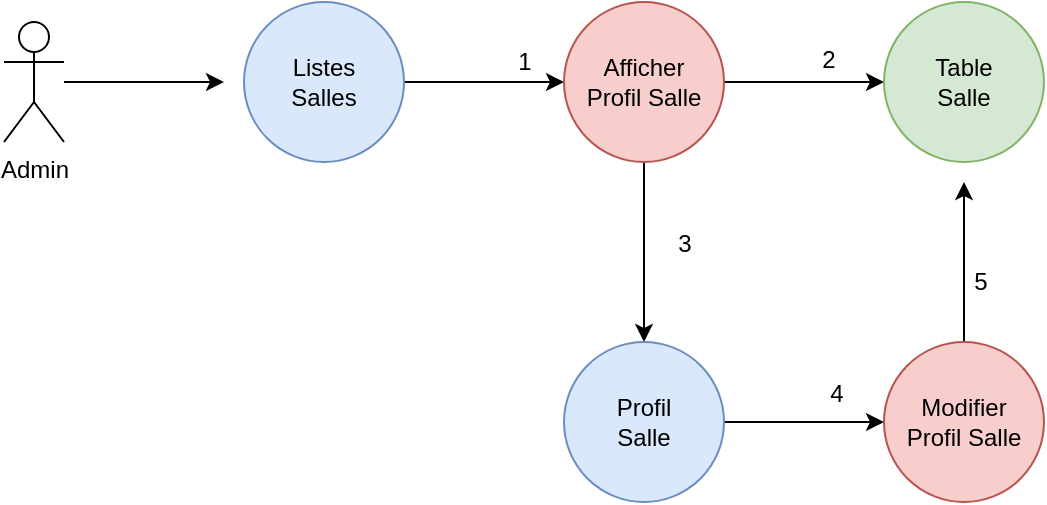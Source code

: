 <mxfile version="12.7.9" type="device"><diagram id="KPaGb59MQxJgW8zsZlRL" name="Page-1"><mxGraphModel dx="1422" dy="713" grid="1" gridSize="10" guides="1" tooltips="1" connect="1" arrows="1" fold="1" page="1" pageScale="1" pageWidth="850" pageHeight="1100" math="0" shadow="0"><root><mxCell id="0"/><mxCell id="1" parent="0"/><mxCell id="hYkkXuQ8yr_IDF0IbeqP-5" value="" style="edgeStyle=orthogonalEdgeStyle;rounded=0;orthogonalLoop=1;jettySize=auto;html=1;" parent="1" source="hYkkXuQ8yr_IDF0IbeqP-1" edge="1"><mxGeometry relative="1" as="geometry"><mxPoint x="180" y="160" as="targetPoint"/></mxGeometry></mxCell><mxCell id="hYkkXuQ8yr_IDF0IbeqP-1" value="Admin&lt;br&gt;" style="shape=umlActor;verticalLabelPosition=bottom;labelBackgroundColor=#ffffff;verticalAlign=top;html=1;outlineConnect=0;" parent="1" vertex="1"><mxGeometry x="70" y="130" width="30" height="60" as="geometry"/></mxCell><mxCell id="hYkkXuQ8yr_IDF0IbeqP-7" value="" style="edgeStyle=orthogonalEdgeStyle;rounded=0;orthogonalLoop=1;jettySize=auto;html=1;" parent="1" source="hYkkXuQ8yr_IDF0IbeqP-3" target="hYkkXuQ8yr_IDF0IbeqP-6" edge="1"><mxGeometry relative="1" as="geometry"/></mxCell><mxCell id="hYkkXuQ8yr_IDF0IbeqP-3" value="Listes&lt;br&gt;Salles" style="ellipse;whiteSpace=wrap;html=1;fillColor=#dae8fc;strokeColor=#6c8ebf;" parent="1" vertex="1"><mxGeometry x="190" y="120" width="80" height="80" as="geometry"/></mxCell><mxCell id="hYkkXuQ8yr_IDF0IbeqP-9" value="" style="edgeStyle=orthogonalEdgeStyle;rounded=0;orthogonalLoop=1;jettySize=auto;html=1;" parent="1" source="hYkkXuQ8yr_IDF0IbeqP-6" target="hYkkXuQ8yr_IDF0IbeqP-8" edge="1"><mxGeometry relative="1" as="geometry"/></mxCell><mxCell id="hYkkXuQ8yr_IDF0IbeqP-11" value="" style="edgeStyle=orthogonalEdgeStyle;rounded=0;orthogonalLoop=1;jettySize=auto;html=1;" parent="1" source="hYkkXuQ8yr_IDF0IbeqP-6" target="hYkkXuQ8yr_IDF0IbeqP-10" edge="1"><mxGeometry relative="1" as="geometry"/></mxCell><mxCell id="hYkkXuQ8yr_IDF0IbeqP-6" value="Afficher &lt;br&gt;Profil Salle" style="ellipse;whiteSpace=wrap;html=1;fillColor=#f8cecc;strokeColor=#b85450;" parent="1" vertex="1"><mxGeometry x="350" y="120" width="80" height="80" as="geometry"/></mxCell><mxCell id="hYkkXuQ8yr_IDF0IbeqP-13" value="" style="edgeStyle=orthogonalEdgeStyle;rounded=0;orthogonalLoop=1;jettySize=auto;html=1;" parent="1" source="hYkkXuQ8yr_IDF0IbeqP-10" target="hYkkXuQ8yr_IDF0IbeqP-12" edge="1"><mxGeometry relative="1" as="geometry"/></mxCell><mxCell id="hYkkXuQ8yr_IDF0IbeqP-10" value="Profil&lt;br&gt;Salle" style="ellipse;whiteSpace=wrap;html=1;fillColor=#dae8fc;strokeColor=#6c8ebf;" parent="1" vertex="1"><mxGeometry x="350" y="290" width="80" height="80" as="geometry"/></mxCell><mxCell id="hYkkXuQ8yr_IDF0IbeqP-22" value="" style="edgeStyle=orthogonalEdgeStyle;rounded=0;orthogonalLoop=1;jettySize=auto;html=1;" parent="1" source="hYkkXuQ8yr_IDF0IbeqP-12" edge="1"><mxGeometry relative="1" as="geometry"><mxPoint x="550" y="210" as="targetPoint"/></mxGeometry></mxCell><mxCell id="hYkkXuQ8yr_IDF0IbeqP-12" value="Modifier&lt;br&gt;Profil Salle" style="ellipse;whiteSpace=wrap;html=1;fillColor=#f8cecc;strokeColor=#b85450;" parent="1" vertex="1"><mxGeometry x="510" y="290" width="80" height="80" as="geometry"/></mxCell><mxCell id="hYkkXuQ8yr_IDF0IbeqP-8" value="Table &lt;br&gt;Salle" style="ellipse;whiteSpace=wrap;html=1;fillColor=#d5e8d4;strokeColor=#82b366;" parent="1" vertex="1"><mxGeometry x="510" y="120" width="80" height="80" as="geometry"/></mxCell><mxCell id="hYkkXuQ8yr_IDF0IbeqP-14" value="1" style="text;html=1;align=center;verticalAlign=middle;resizable=0;points=[];autosize=1;" parent="1" vertex="1"><mxGeometry x="320" y="140" width="20" height="20" as="geometry"/></mxCell><mxCell id="hYkkXuQ8yr_IDF0IbeqP-15" value="2" style="text;html=1;align=center;verticalAlign=middle;resizable=0;points=[];autosize=1;" parent="1" vertex="1"><mxGeometry x="472" y="139" width="20" height="20" as="geometry"/></mxCell><mxCell id="hYkkXuQ8yr_IDF0IbeqP-16" value="3" style="text;html=1;align=center;verticalAlign=middle;resizable=0;points=[];autosize=1;" parent="1" vertex="1"><mxGeometry x="400" y="231" width="20" height="20" as="geometry"/></mxCell><mxCell id="hYkkXuQ8yr_IDF0IbeqP-23" value="4" style="text;html=1;align=center;verticalAlign=middle;resizable=0;points=[];autosize=1;" parent="1" vertex="1"><mxGeometry x="476" y="306" width="20" height="20" as="geometry"/></mxCell><mxCell id="hYkkXuQ8yr_IDF0IbeqP-24" value="5" style="text;html=1;align=center;verticalAlign=middle;resizable=0;points=[];autosize=1;" parent="1" vertex="1"><mxGeometry x="548" y="250" width="20" height="20" as="geometry"/></mxCell></root></mxGraphModel></diagram></mxfile>